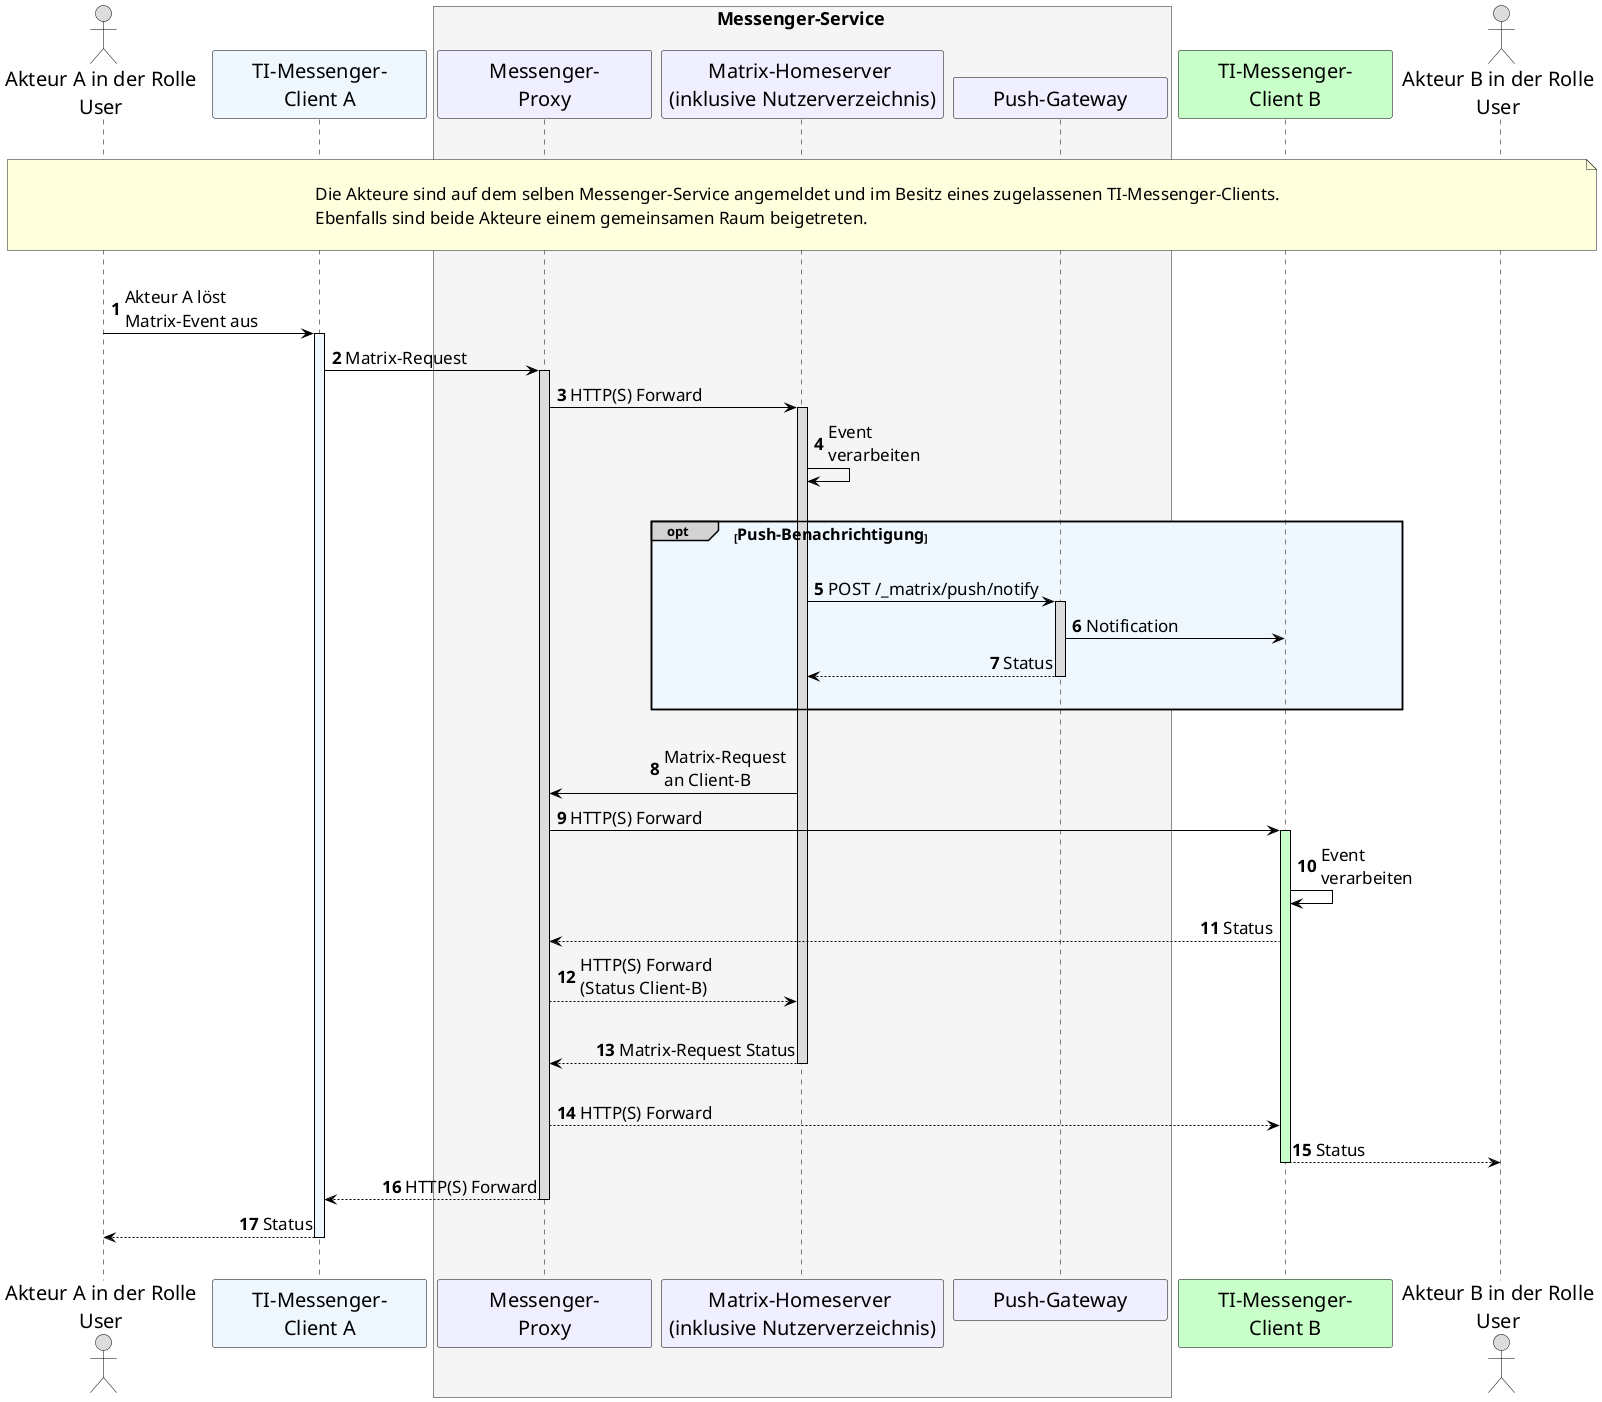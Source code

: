 /' 
# UC - 10063
# Name: Austausch von Events zwischen Akteuren innerhalb einer Organisation
'/
@startuml
skinparam sequenceMessageAlign direction
skinparam minClassWidth 200
skinparam BoxPadding 1
skinparam sequenceReferenceHeaderBackgroundColor palegreen
scale max 2048 width

skinparam sequence {
ArrowColor black
ArrowFontSize 17
ActorBorderColor black
LifeLineBorderColor black
LifeLineBackgroundColor Gainsboro

ParticipantBorderColor Motivation
ParticipantBackgroundColor Motivation
ParticipantFontSize 20
ParticipantFontColor black
ParticipantBorderColor Black
ParticipantBackgroundColor MOTIVATION

ActorBackgroundColor Gainsboro
ActorFontColor black
ActorFontSize 20
}
    actor U1 as "Akteur A in der Rolle\nUser"
    participant C1 as "TI-Messenger-\nClient A" #AliceBlue
    box <size:18>Messenger-Service</size> #WhiteSmoke
      participant MP as "Messenger-\nProxy"
      participant MH as "Matrix-Homeserver \n(inklusive Nutzerverzeichnis)"
      participant PG as "Push-Gateway"
    end box
    participant C2 as "TI-Messenger-\nClient B" #TECHNOLOGY
    actor U2 as "Akteur B in der Rolle\nUser"

autonumber

|||
note over U1, U2: \n<size:17>Die Akteure sind auf dem selben Messenger-Service angemeldet und im Besitz eines zugelassenen TI-Messenger-Clients.</size>\n<size:17>Ebenfalls sind beide Akteure einem gemeinsamen Raum beigetreten.</size>\n
|||
    U1->C1: Akteur A löst \nMatrix-Event aus
      activate C1 #AliceBlue
    C1->MP: Matrix-Request
      activate MP

    MP->MH: HTTP(S) Forward
      activate MH
    MH->MH: Event \nverarbeiten
    
    |||
    opt#LightGrey #AliceBlue <size:16>Push-Benachrichtigung</size>
    |||
    MH->PG: POST /_matrix/push/notify
      activate PG
    PG->C2: Notification
    PG-->MH: Status
      deactivate PG
    |||
    end
    
    |||
    MH->MP: Matrix-Request \nan Client-B
    MP->C2: HTTP(S) Forward
      activate C2 #TECHNOLOGY
    C2->C2: Event \nverarbeiten
    C2-->MP: Status
    MP-->MH: HTTP(S) Forward \n(Status Client-B)
    |||
    MH-->MP: Matrix-Request Status
      deactivate MH
    |||
    MP-->C2: HTTP(S) Forward
    C2-->U2: Status
      deactivate C2
    MP-->C1: HTTP(S) Forward
      deactivate MP
    C1-->U1: Status
      deactivate C1
|||
@enduml
